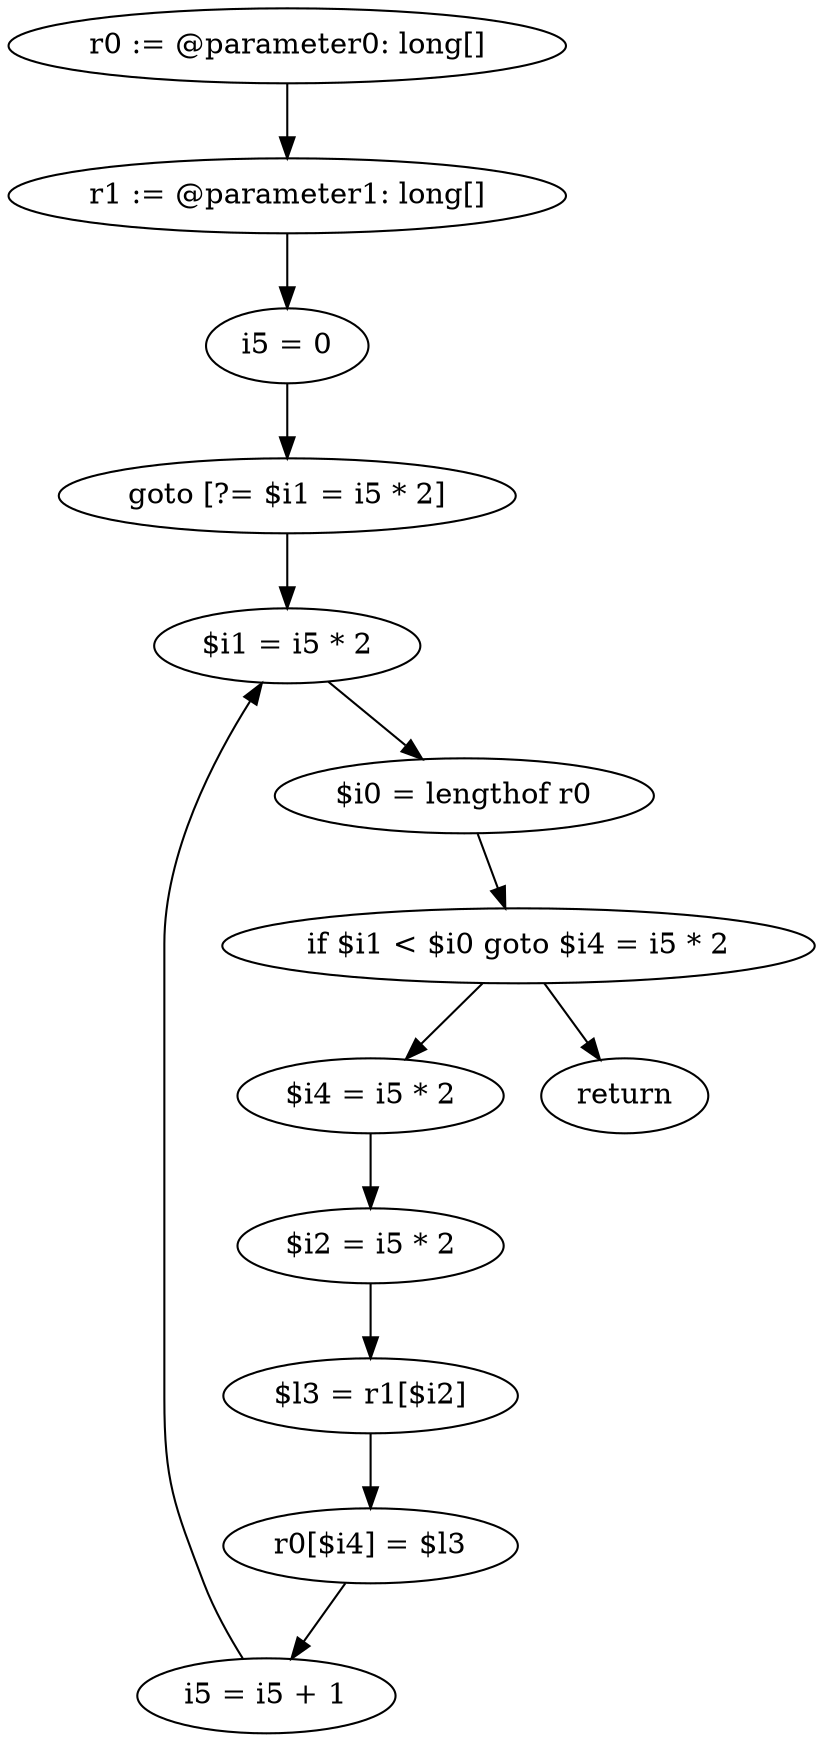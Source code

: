 digraph "unitGraph" {
    "r0 := @parameter0: long[]"
    "r1 := @parameter1: long[]"
    "i5 = 0"
    "goto [?= $i1 = i5 * 2]"
    "$i4 = i5 * 2"
    "$i2 = i5 * 2"
    "$l3 = r1[$i2]"
    "r0[$i4] = $l3"
    "i5 = i5 + 1"
    "$i1 = i5 * 2"
    "$i0 = lengthof r0"
    "if $i1 < $i0 goto $i4 = i5 * 2"
    "return"
    "r0 := @parameter0: long[]"->"r1 := @parameter1: long[]";
    "r1 := @parameter1: long[]"->"i5 = 0";
    "i5 = 0"->"goto [?= $i1 = i5 * 2]";
    "goto [?= $i1 = i5 * 2]"->"$i1 = i5 * 2";
    "$i4 = i5 * 2"->"$i2 = i5 * 2";
    "$i2 = i5 * 2"->"$l3 = r1[$i2]";
    "$l3 = r1[$i2]"->"r0[$i4] = $l3";
    "r0[$i4] = $l3"->"i5 = i5 + 1";
    "i5 = i5 + 1"->"$i1 = i5 * 2";
    "$i1 = i5 * 2"->"$i0 = lengthof r0";
    "$i0 = lengthof r0"->"if $i1 < $i0 goto $i4 = i5 * 2";
    "if $i1 < $i0 goto $i4 = i5 * 2"->"return";
    "if $i1 < $i0 goto $i4 = i5 * 2"->"$i4 = i5 * 2";
}
